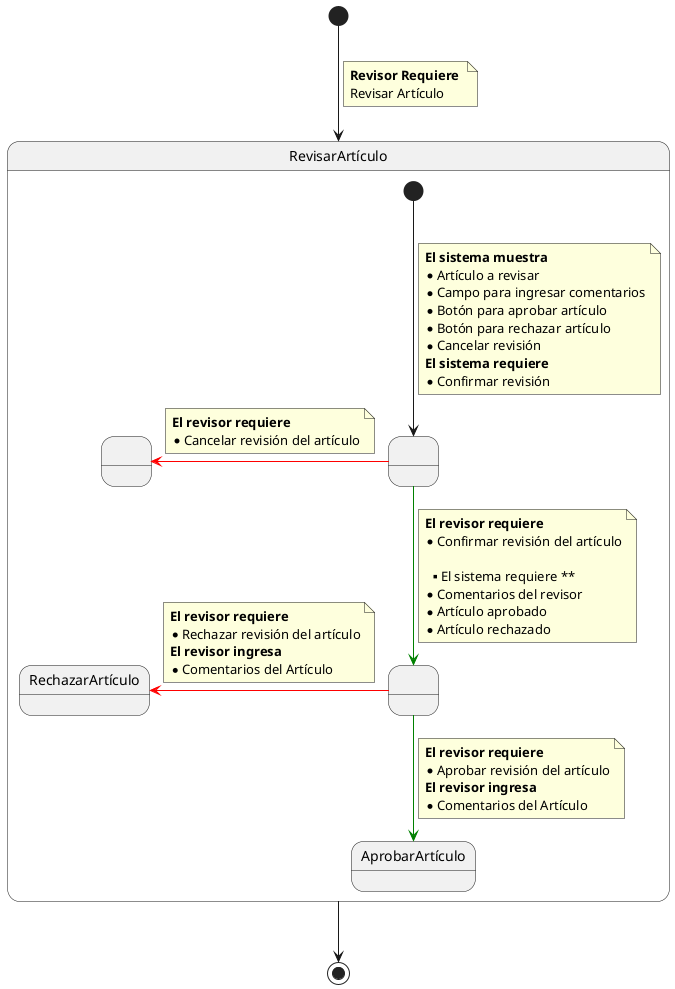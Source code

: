 @startuml Detalle Caso de Uso Revisar Artículo

State RevisarArtículo {

    State  " " as vacio  
    State  " " as vacio2  
    State  " " as vacio3  
    State  "RechazarArtículo" as vacio4  
    State  "AprobarArtículo" as vacio5  
    [*] ---> vacio
    note on link
        **El sistema muestra **
        *Artículo a revisar
        *Campo para ingresar comentarios
        *Botón para aprobar artículo
        *Botón para rechazar artículo
        *Cancelar revisión
        **El sistema requiere **
        * Confirmar revisión
    end note

    vacio -[#Green]-> vacio2
    note on link
        **El revisor requiere **
        * Confirmar revisión del artículo

        ** El sistema requiere **
        * Comentarios del revisor
        * Artículo aprobado
        * Artículo rechazado
    end note

    vacio2 -l[#Red]-> vacio4
    note on link
        **El revisor requiere **
        * Rechazar revisión del artículo
        **El revisor ingresa**
        * Comentarios del Artículo
    end note

    vacio2 -[#Green]-> vacio5
    note on link
        **El revisor requiere **
        * Aprobar revisión del artículo
        **El revisor ingresa**
        * Comentarios del Artículo
    end note

    vacio -l[#Red]-> vacio3
    note on link
        **El revisor requiere **
        * Cancelar revisión del artículo
    end note

}

[*] --> RevisarArtículo
note on link
    **Revisor Requiere **
    Revisar Artículo
end note

RevisarArtículo --> [*]

@enduml